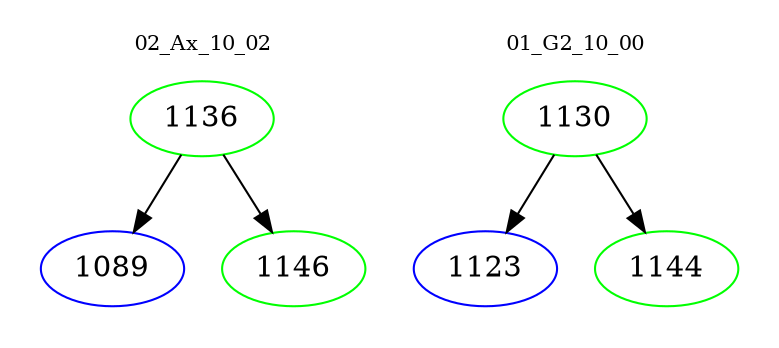digraph{
subgraph cluster_0 {
color = white
label = "02_Ax_10_02";
fontsize=10;
T0_1136 [label="1136", color="green"]
T0_1136 -> T0_1089 [color="black"]
T0_1089 [label="1089", color="blue"]
T0_1136 -> T0_1146 [color="black"]
T0_1146 [label="1146", color="green"]
}
subgraph cluster_1 {
color = white
label = "01_G2_10_00";
fontsize=10;
T1_1130 [label="1130", color="green"]
T1_1130 -> T1_1123 [color="black"]
T1_1123 [label="1123", color="blue"]
T1_1130 -> T1_1144 [color="black"]
T1_1144 [label="1144", color="green"]
}
}
